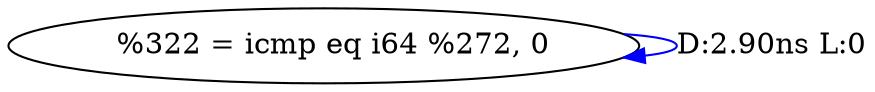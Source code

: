digraph {
Node0x33512b0[label="  %322 = icmp eq i64 %272, 0"];
Node0x33512b0 -> Node0x33512b0[label="D:2.90ns L:0",color=blue];
}
